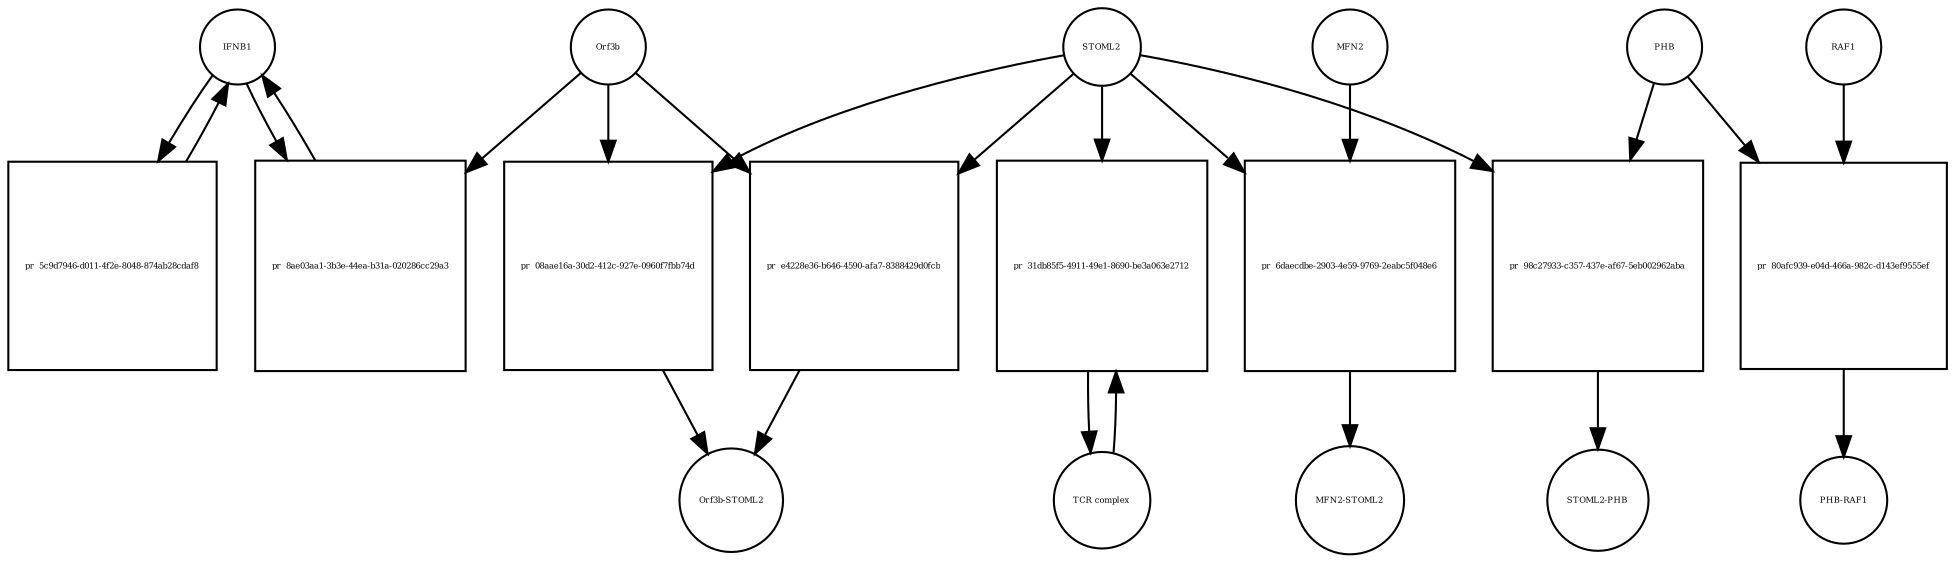 strict digraph  {
IFNB1 [annotation=urn_miriam_uniprot_P01574, bipartite=0, cls=macromolecule, fontsize=4, label=IFNB1, shape=circle];
"pr_8ae03aa1-3b3e-44ea-b31a-020286cc29a3" [annotation="", bipartite=1, cls=process, fontsize=4, label="pr_8ae03aa1-3b3e-44ea-b31a-020286cc29a3", shape=square];
Orf3b [annotation="", bipartite=0, cls=macromolecule, fontsize=4, label=Orf3b, shape=circle];
"pr_5c9d7946-d011-4f2e-8048-874ab28cdaf8" [annotation="", bipartite=1, cls=process, fontsize=4, label="pr_5c9d7946-d011-4f2e-8048-874ab28cdaf8", shape=square];
STOML2 [annotation=urn_miriam_pubmed_18641330, bipartite=0, cls="macromolecule multimer", fontsize=4, label=STOML2, shape=circle];
"pr_6daecdbe-2903-4e59-9769-2eabc5f048e6" [annotation="", bipartite=1, cls=process, fontsize=4, label="pr_6daecdbe-2903-4e59-9769-2eabc5f048e6", shape=square];
MFN2 [annotation=urn_miriam_uniprot_O95140, bipartite=0, cls=macromolecule, fontsize=4, label=MFN2, shape=circle];
"MFN2-STOML2" [annotation="", bipartite=0, cls=complex, fontsize=4, label="MFN2-STOML2", shape=circle];
"pr_08aae16a-30d2-412c-927e-0960f7fbb74d" [annotation="", bipartite=1, cls=process, fontsize=4, label="pr_08aae16a-30d2-412c-927e-0960f7fbb74d", shape=square];
"Orf3b-STOML2" [annotation="", bipartite=0, cls=complex, fontsize=4, label="Orf3b-STOML2", shape=circle];
"pr_98c27933-c357-437e-af67-5eb002962aba" [annotation="", bipartite=1, cls=process, fontsize=4, label="pr_98c27933-c357-437e-af67-5eb002962aba", shape=square];
PHB [annotation=urn_miriam_uniprot_P35232, bipartite=0, cls=macromolecule, fontsize=4, label=PHB, shape=circle];
"STOML2-PHB" [annotation="", bipartite=0, cls=complex, fontsize=4, label="STOML2-PHB", shape=circle];
"pr_80afc939-e04d-466a-982c-d143ef9555ef" [annotation="", bipartite=1, cls=process, fontsize=4, label="pr_80afc939-e04d-466a-982c-d143ef9555ef", shape=square];
RAF1 [annotation=urn_miriam_uniprot_P04049, bipartite=0, cls=macromolecule, fontsize=4, label=RAF1, shape=circle];
"PHB-RAF1" [annotation="", bipartite=0, cls=complex, fontsize=4, label="PHB-RAF1", shape=circle];
"pr_e4228e36-b646-4590-afa7-8388429d0fcb" [annotation="", bipartite=1, cls=process, fontsize=4, label="pr_e4228e36-b646-4590-afa7-8388429d0fcb", shape=square];
"pr_31db85f5-4911-49e1-8690-be3a063e2712" [annotation="", bipartite=1, cls=process, fontsize=4, label="pr_31db85f5-4911-49e1-8690-be3a063e2712", shape=square];
"TCR complex" [annotation="urn_miriam_uniprot_P07766|urn_miriam_uniprot_P04234|urn_miriam_uniprot_P09693|urn_miriam_uniprot_P20963|urn_miriam_uniprot_P01848|urn_miriam_uniprot_Q9UJZ1|urn_miriam_uniprot_P0DSE2", bipartite=0, cls=complex, fontsize=4, label="TCR complex", shape=circle];
IFNB1 -> "pr_8ae03aa1-3b3e-44ea-b31a-020286cc29a3"  [annotation="", interaction_type=consumption];
IFNB1 -> "pr_5c9d7946-d011-4f2e-8048-874ab28cdaf8"  [annotation="", interaction_type=consumption];
"pr_8ae03aa1-3b3e-44ea-b31a-020286cc29a3" -> IFNB1  [annotation="", interaction_type=production];
Orf3b -> "pr_8ae03aa1-3b3e-44ea-b31a-020286cc29a3"  [annotation="", interaction_type=inhibition];
Orf3b -> "pr_08aae16a-30d2-412c-927e-0960f7fbb74d"  [annotation="", interaction_type=consumption];
Orf3b -> "pr_e4228e36-b646-4590-afa7-8388429d0fcb"  [annotation="", interaction_type=consumption];
"pr_5c9d7946-d011-4f2e-8048-874ab28cdaf8" -> IFNB1  [annotation="", interaction_type=production];
STOML2 -> "pr_6daecdbe-2903-4e59-9769-2eabc5f048e6"  [annotation="", interaction_type=consumption];
STOML2 -> "pr_08aae16a-30d2-412c-927e-0960f7fbb74d"  [annotation="", interaction_type=consumption];
STOML2 -> "pr_98c27933-c357-437e-af67-5eb002962aba"  [annotation="", interaction_type=consumption];
STOML2 -> "pr_e4228e36-b646-4590-afa7-8388429d0fcb"  [annotation="", interaction_type=consumption];
STOML2 -> "pr_31db85f5-4911-49e1-8690-be3a063e2712"  [annotation="", interaction_type=consumption];
"pr_6daecdbe-2903-4e59-9769-2eabc5f048e6" -> "MFN2-STOML2"  [annotation="", interaction_type=production];
MFN2 -> "pr_6daecdbe-2903-4e59-9769-2eabc5f048e6"  [annotation="", interaction_type=consumption];
"pr_08aae16a-30d2-412c-927e-0960f7fbb74d" -> "Orf3b-STOML2"  [annotation="", interaction_type=production];
"pr_98c27933-c357-437e-af67-5eb002962aba" -> "STOML2-PHB"  [annotation="", interaction_type=production];
PHB -> "pr_98c27933-c357-437e-af67-5eb002962aba"  [annotation="", interaction_type=consumption];
PHB -> "pr_80afc939-e04d-466a-982c-d143ef9555ef"  [annotation="", interaction_type=consumption];
"pr_80afc939-e04d-466a-982c-d143ef9555ef" -> "PHB-RAF1"  [annotation="", interaction_type=production];
RAF1 -> "pr_80afc939-e04d-466a-982c-d143ef9555ef"  [annotation="", interaction_type=consumption];
"pr_e4228e36-b646-4590-afa7-8388429d0fcb" -> "Orf3b-STOML2"  [annotation="", interaction_type=production];
"pr_31db85f5-4911-49e1-8690-be3a063e2712" -> "TCR complex"  [annotation="", interaction_type=production];
"TCR complex" -> "pr_31db85f5-4911-49e1-8690-be3a063e2712"  [annotation="", interaction_type=consumption];
}
